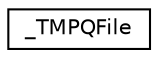 digraph G
{
  edge [fontname="Helvetica",fontsize="10",labelfontname="Helvetica",labelfontsize="10"];
  node [fontname="Helvetica",fontsize="10",shape=record];
  rankdir="LR";
  Node1 [label="_TMPQFile",height=0.2,width=0.4,color="black", fillcolor="white", style="filled",URL="$struct___t_m_p_q_file.html"];
}
